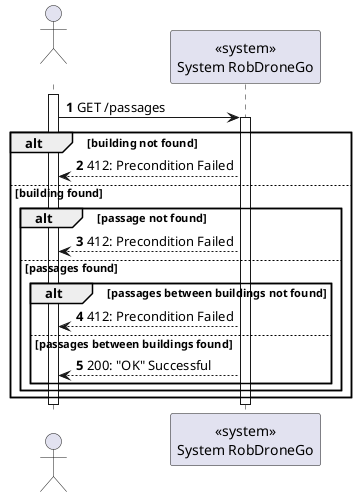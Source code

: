 @startuml
autonumber

actor " " as actor
participant "<<system>>\nSystem RobDroneGo" as sys


activate actor
actor -> sys: GET /passages

    activate sys
        alt building not found
            sys --> actor : 412: Precondition Failed
        else building found
            alt passage not found
                actor <-- sys : 412: Precondition Failed
            else passages found
                alt passages between buildings not found
                    actor <-- sys : 412: Precondition Failed
                else passages between buildings found

                    actor <-- sys : 200: "OK" Successful
                end
            end
        end


deactivate sys
deactivate actor

@enduml
